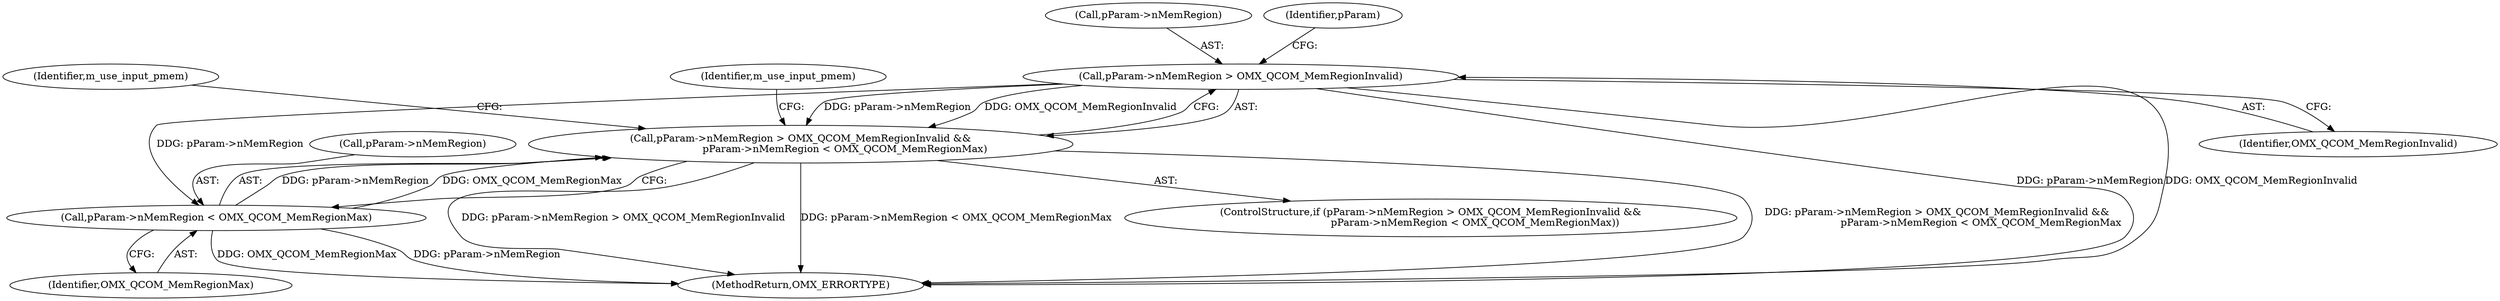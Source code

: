 digraph "0_Android_89913d7df36dbeb458ce165856bd6505a2ec647d_2@pointer" {
"1002033" [label="(Call,pParam->nMemRegion > OMX_QCOM_MemRegionInvalid)"];
"1002032" [label="(Call,pParam->nMemRegion > OMX_QCOM_MemRegionInvalid &&\n                            pParam->nMemRegion < OMX_QCOM_MemRegionMax)"];
"1002038" [label="(Call,pParam->nMemRegion < OMX_QCOM_MemRegionMax)"];
"1002951" [label="(MethodReturn,OMX_ERRORTYPE)"];
"1002042" [label="(Identifier,OMX_QCOM_MemRegionMax)"];
"1002039" [label="(Call,pParam->nMemRegion)"];
"1002045" [label="(Identifier,m_use_input_pmem)"];
"1002050" [label="(Identifier,m_use_input_pmem)"];
"1002031" [label="(ControlStructure,if (pParam->nMemRegion > OMX_QCOM_MemRegionInvalid &&\n                            pParam->nMemRegion < OMX_QCOM_MemRegionMax))"];
"1002034" [label="(Call,pParam->nMemRegion)"];
"1002040" [label="(Identifier,pParam)"];
"1002032" [label="(Call,pParam->nMemRegion > OMX_QCOM_MemRegionInvalid &&\n                            pParam->nMemRegion < OMX_QCOM_MemRegionMax)"];
"1002037" [label="(Identifier,OMX_QCOM_MemRegionInvalid)"];
"1002038" [label="(Call,pParam->nMemRegion < OMX_QCOM_MemRegionMax)"];
"1002033" [label="(Call,pParam->nMemRegion > OMX_QCOM_MemRegionInvalid)"];
"1002033" -> "1002032"  [label="AST: "];
"1002033" -> "1002037"  [label="CFG: "];
"1002034" -> "1002033"  [label="AST: "];
"1002037" -> "1002033"  [label="AST: "];
"1002040" -> "1002033"  [label="CFG: "];
"1002032" -> "1002033"  [label="CFG: "];
"1002033" -> "1002951"  [label="DDG: pParam->nMemRegion"];
"1002033" -> "1002951"  [label="DDG: OMX_QCOM_MemRegionInvalid"];
"1002033" -> "1002032"  [label="DDG: pParam->nMemRegion"];
"1002033" -> "1002032"  [label="DDG: OMX_QCOM_MemRegionInvalid"];
"1002033" -> "1002038"  [label="DDG: pParam->nMemRegion"];
"1002032" -> "1002031"  [label="AST: "];
"1002032" -> "1002038"  [label="CFG: "];
"1002038" -> "1002032"  [label="AST: "];
"1002045" -> "1002032"  [label="CFG: "];
"1002050" -> "1002032"  [label="CFG: "];
"1002032" -> "1002951"  [label="DDG: pParam->nMemRegion > OMX_QCOM_MemRegionInvalid"];
"1002032" -> "1002951"  [label="DDG: pParam->nMemRegion < OMX_QCOM_MemRegionMax"];
"1002032" -> "1002951"  [label="DDG: pParam->nMemRegion > OMX_QCOM_MemRegionInvalid &&\n                            pParam->nMemRegion < OMX_QCOM_MemRegionMax"];
"1002038" -> "1002032"  [label="DDG: pParam->nMemRegion"];
"1002038" -> "1002032"  [label="DDG: OMX_QCOM_MemRegionMax"];
"1002038" -> "1002042"  [label="CFG: "];
"1002039" -> "1002038"  [label="AST: "];
"1002042" -> "1002038"  [label="AST: "];
"1002038" -> "1002951"  [label="DDG: OMX_QCOM_MemRegionMax"];
"1002038" -> "1002951"  [label="DDG: pParam->nMemRegion"];
}
